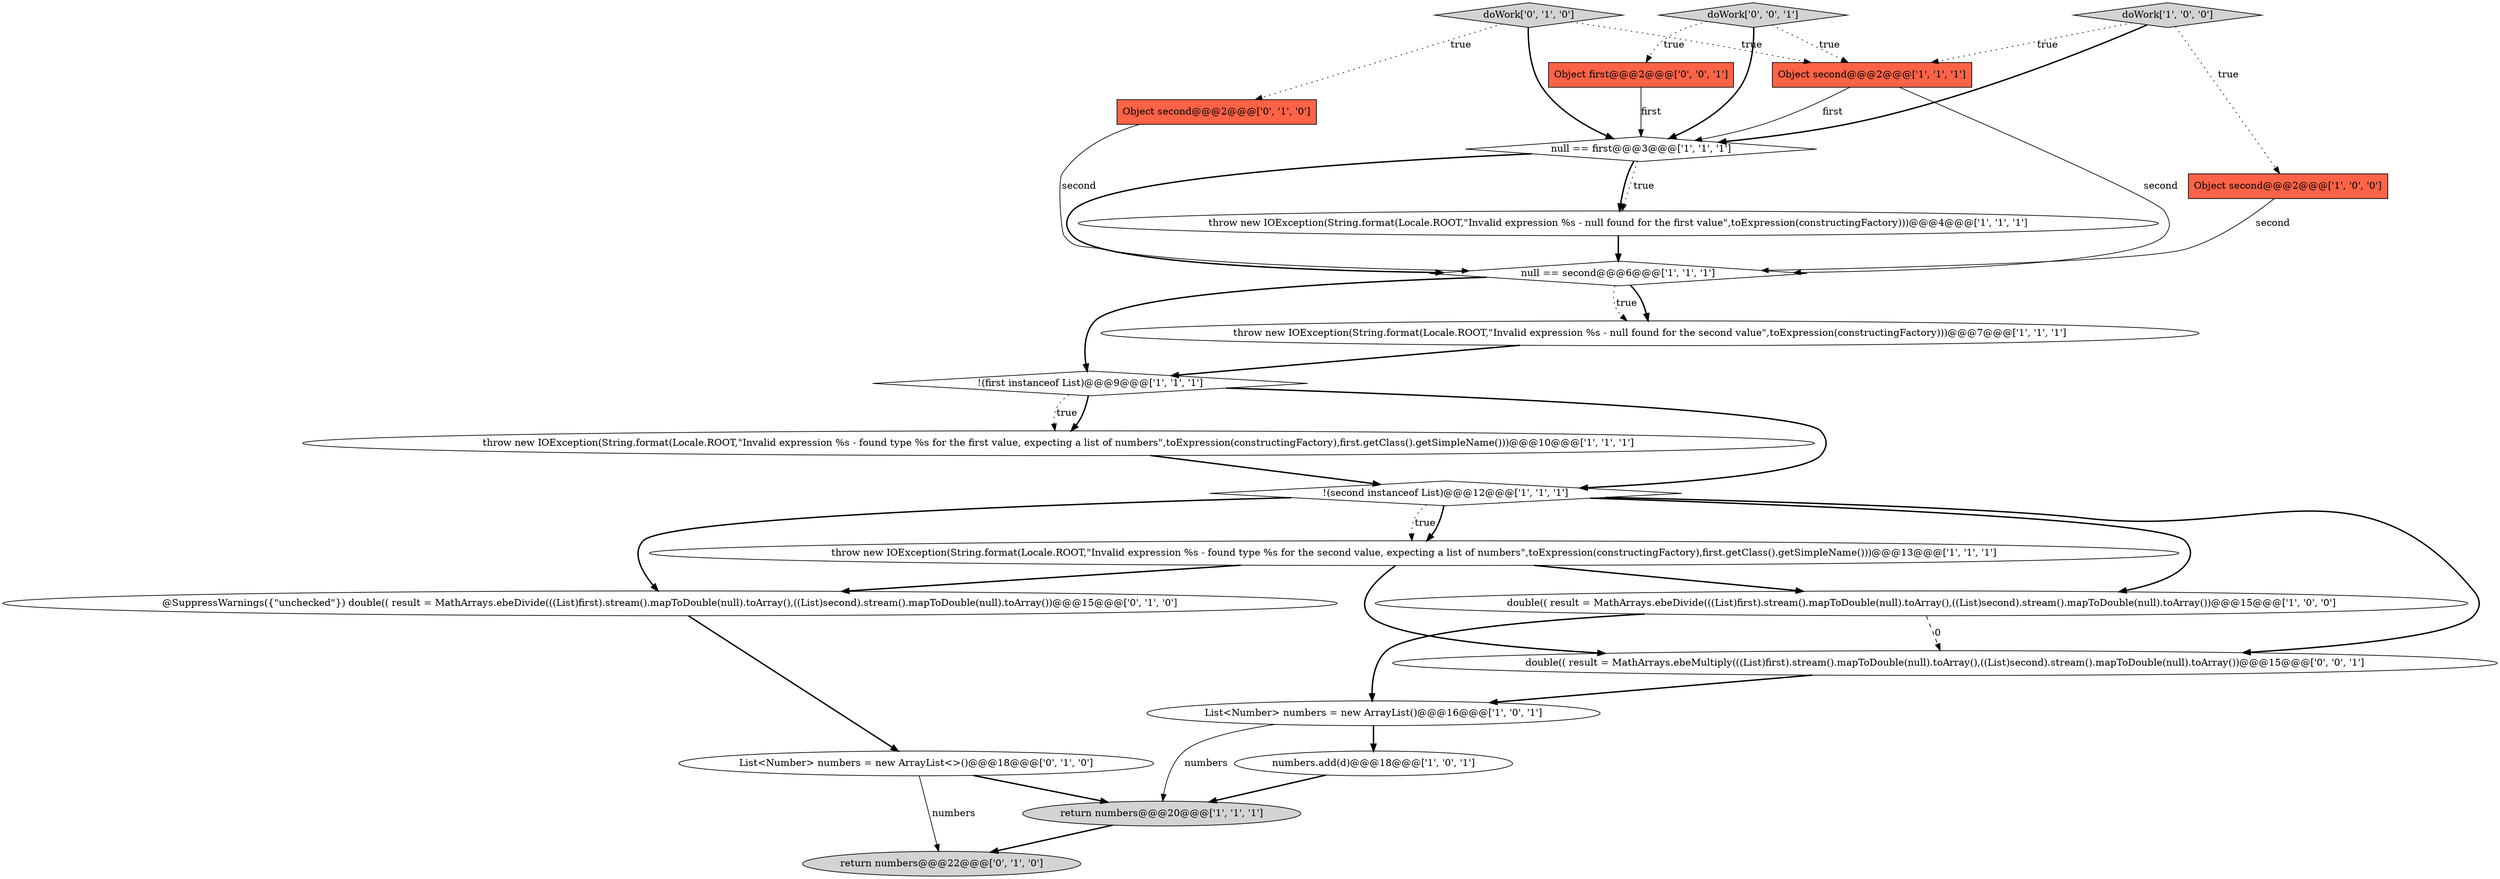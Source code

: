 digraph {
1 [style = filled, label = "!(first instanceof List)@@@9@@@['1', '1', '1']", fillcolor = white, shape = diamond image = "AAA0AAABBB1BBB"];
2 [style = filled, label = "numbers.add(d)@@@18@@@['1', '0', '1']", fillcolor = white, shape = ellipse image = "AAA0AAABBB1BBB"];
16 [style = filled, label = "List<Number> numbers = new ArrayList<>()@@@18@@@['0', '1', '0']", fillcolor = white, shape = ellipse image = "AAA1AAABBB2BBB"];
17 [style = filled, label = "doWork['0', '1', '0']", fillcolor = lightgray, shape = diamond image = "AAA0AAABBB2BBB"];
18 [style = filled, label = "@SuppressWarnings({\"unchecked\"}) double(( result = MathArrays.ebeDivide(((List)first).stream().mapToDouble(null).toArray(),((List)second).stream().mapToDouble(null).toArray())@@@15@@@['0', '1', '0']", fillcolor = white, shape = ellipse image = "AAA0AAABBB2BBB"];
4 [style = filled, label = "throw new IOException(String.format(Locale.ROOT,\"Invalid expression %s - found type %s for the first value, expecting a list of numbers\",toExpression(constructingFactory),first.getClass().getSimpleName()))@@@10@@@['1', '1', '1']", fillcolor = white, shape = ellipse image = "AAA0AAABBB1BBB"];
0 [style = filled, label = "List<Number> numbers = new ArrayList()@@@16@@@['1', '0', '1']", fillcolor = white, shape = ellipse image = "AAA0AAABBB1BBB"];
5 [style = filled, label = "null == first@@@3@@@['1', '1', '1']", fillcolor = white, shape = diamond image = "AAA0AAABBB1BBB"];
22 [style = filled, label = "double(( result = MathArrays.ebeMultiply(((List)first).stream().mapToDouble(null).toArray(),((List)second).stream().mapToDouble(null).toArray())@@@15@@@['0', '0', '1']", fillcolor = white, shape = ellipse image = "AAA0AAABBB3BBB"];
8 [style = filled, label = "null == second@@@6@@@['1', '1', '1']", fillcolor = white, shape = diamond image = "AAA0AAABBB1BBB"];
3 [style = filled, label = "throw new IOException(String.format(Locale.ROOT,\"Invalid expression %s - null found for the second value\",toExpression(constructingFactory)))@@@7@@@['1', '1', '1']", fillcolor = white, shape = ellipse image = "AAA0AAABBB1BBB"];
15 [style = filled, label = "Object second@@@2@@@['0', '1', '0']", fillcolor = tomato, shape = box image = "AAA0AAABBB2BBB"];
19 [style = filled, label = "return numbers@@@22@@@['0', '1', '0']", fillcolor = lightgray, shape = ellipse image = "AAA0AAABBB2BBB"];
6 [style = filled, label = "return numbers@@@20@@@['1', '1', '1']", fillcolor = lightgray, shape = ellipse image = "AAA0AAABBB1BBB"];
13 [style = filled, label = "Object second@@@2@@@['1', '1', '1']", fillcolor = tomato, shape = box image = "AAA0AAABBB1BBB"];
20 [style = filled, label = "Object first@@@2@@@['0', '0', '1']", fillcolor = tomato, shape = box image = "AAA0AAABBB3BBB"];
14 [style = filled, label = "doWork['1', '0', '0']", fillcolor = lightgray, shape = diamond image = "AAA0AAABBB1BBB"];
21 [style = filled, label = "doWork['0', '0', '1']", fillcolor = lightgray, shape = diamond image = "AAA0AAABBB3BBB"];
9 [style = filled, label = "throw new IOException(String.format(Locale.ROOT,\"Invalid expression %s - found type %s for the second value, expecting a list of numbers\",toExpression(constructingFactory),first.getClass().getSimpleName()))@@@13@@@['1', '1', '1']", fillcolor = white, shape = ellipse image = "AAA0AAABBB1BBB"];
12 [style = filled, label = "throw new IOException(String.format(Locale.ROOT,\"Invalid expression %s - null found for the first value\",toExpression(constructingFactory)))@@@4@@@['1', '1', '1']", fillcolor = white, shape = ellipse image = "AAA0AAABBB1BBB"];
7 [style = filled, label = "Object second@@@2@@@['1', '0', '0']", fillcolor = tomato, shape = box image = "AAA0AAABBB1BBB"];
10 [style = filled, label = "double(( result = MathArrays.ebeDivide(((List)first).stream().mapToDouble(null).toArray(),((List)second).stream().mapToDouble(null).toArray())@@@15@@@['1', '0', '0']", fillcolor = white, shape = ellipse image = "AAA0AAABBB1BBB"];
11 [style = filled, label = "!(second instanceof List)@@@12@@@['1', '1', '1']", fillcolor = white, shape = diamond image = "AAA0AAABBB1BBB"];
9->18 [style = bold, label=""];
14->5 [style = bold, label=""];
9->22 [style = bold, label=""];
11->9 [style = dotted, label="true"];
11->22 [style = bold, label=""];
5->8 [style = bold, label=""];
13->8 [style = solid, label="second"];
22->0 [style = bold, label=""];
20->5 [style = solid, label="first"];
4->11 [style = bold, label=""];
17->13 [style = dotted, label="true"];
11->9 [style = bold, label=""];
11->18 [style = bold, label=""];
5->12 [style = dotted, label="true"];
16->19 [style = solid, label="numbers"];
14->7 [style = dotted, label="true"];
6->19 [style = bold, label=""];
21->20 [style = dotted, label="true"];
8->3 [style = bold, label=""];
3->1 [style = bold, label=""];
1->11 [style = bold, label=""];
13->5 [style = solid, label="first"];
7->8 [style = solid, label="second"];
8->1 [style = bold, label=""];
17->15 [style = dotted, label="true"];
11->10 [style = bold, label=""];
14->13 [style = dotted, label="true"];
0->6 [style = solid, label="numbers"];
21->5 [style = bold, label=""];
18->16 [style = bold, label=""];
16->6 [style = bold, label=""];
1->4 [style = bold, label=""];
2->6 [style = bold, label=""];
15->8 [style = solid, label="second"];
5->12 [style = bold, label=""];
9->10 [style = bold, label=""];
8->3 [style = dotted, label="true"];
0->2 [style = bold, label=""];
12->8 [style = bold, label=""];
10->22 [style = dashed, label="0"];
1->4 [style = dotted, label="true"];
17->5 [style = bold, label=""];
10->0 [style = bold, label=""];
21->13 [style = dotted, label="true"];
}
